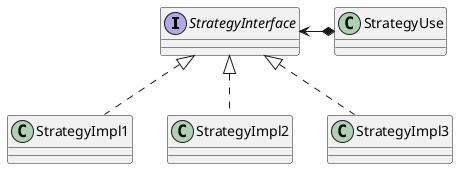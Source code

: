 ```UML
@startuml
interface StrategyInterface
class StrategyImpl1
class StrategyImpl2
class StrategyImpl3
class StrategyUse

StrategyInterface <|.. StrategyImpl1
StrategyInterface <|.. StrategyImpl2
StrategyInterface <|.. StrategyImpl3

StrategyInterface <-* StrategyUse

@enduml
```